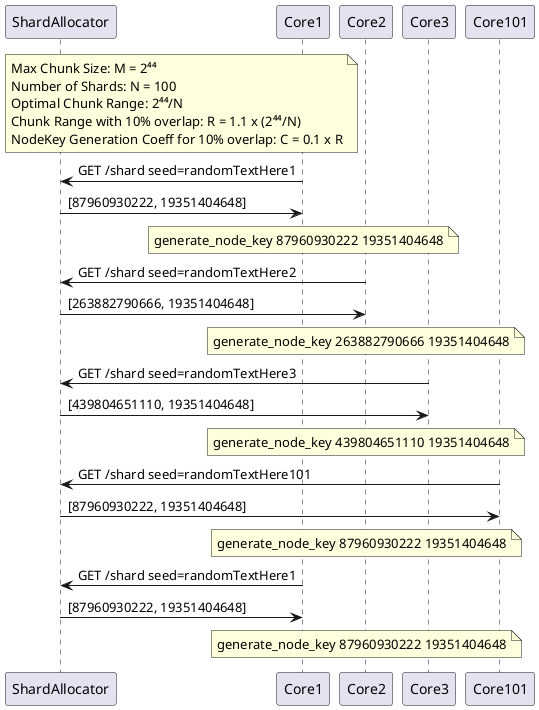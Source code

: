 @startuml
note over ShardAllocator, Core1
    Max Chunk Size: M = 2⁴⁴
    Number of Shards: N = 100
    Optimal Chunk Range: 2⁴⁴/N
    Chunk Range with 10% overlap: R = 1.1 x (2⁴⁴/N)
    NodeKey Generation Coeff for 10% overlap: C = 0.1 x R
end note

Core1 -> ShardAllocator : GET /shard seed=randomTextHere1
Core1 <- ShardAllocator: [87960930222, 19351404648]
note over Core1: generate_node_key 87960930222 19351404648

Core2 -> ShardAllocator : GET /shard seed=randomTextHere2
Core2 <- ShardAllocator: [263882790666, 19351404648]
note over Core2: generate_node_key 263882790666 19351404648

Core3 -> ShardAllocator : GET /shard seed=randomTextHere3
Core3 <- ShardAllocator: [439804651110, 19351404648]
note over Core2: generate_node_key 439804651110 19351404648

Core101 -> ShardAllocator : GET /shard seed=randomTextHere101
Core101 <- ShardAllocator: [87960930222, 19351404648]
note over Core2: generate_node_key 87960930222 19351404648

Core1 -> ShardAllocator : GET /shard seed=randomTextHere1
Core1 <- ShardAllocator: [87960930222, 19351404648]
note over Core2: generate_node_key 87960930222 19351404648

@enduml
